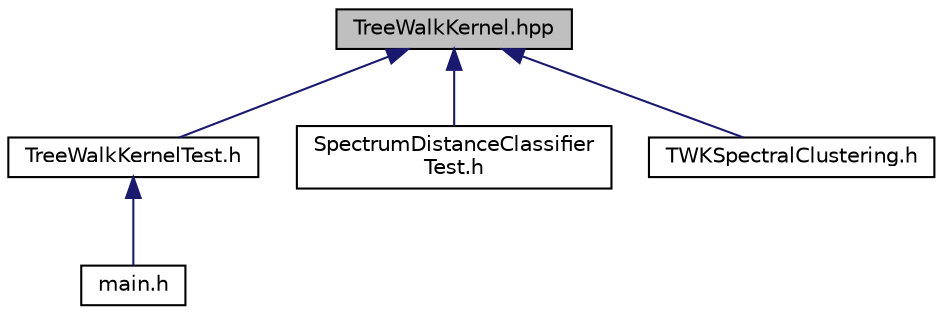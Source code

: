 digraph "TreeWalkKernel.hpp"
{
  edge [fontname="Helvetica",fontsize="10",labelfontname="Helvetica",labelfontsize="10"];
  node [fontname="Helvetica",fontsize="10",shape=record];
  Node1 [label="TreeWalkKernel.hpp",height=0.2,width=0.4,color="black", fillcolor="grey75", style="filled" fontcolor="black"];
  Node1 -> Node2 [dir="back",color="midnightblue",fontsize="10",style="solid",fontname="Helvetica"];
  Node2 [label="TreeWalkKernelTest.h",height=0.2,width=0.4,color="black", fillcolor="white", style="filled",URL="$_tree_walk_kernel_test_8h_source.html"];
  Node2 -> Node3 [dir="back",color="midnightblue",fontsize="10",style="solid",fontname="Helvetica"];
  Node3 [label="main.h",height=0.2,width=0.4,color="black", fillcolor="white", style="filled",URL="$main_8h_source.html"];
  Node1 -> Node4 [dir="back",color="midnightblue",fontsize="10",style="solid",fontname="Helvetica"];
  Node4 [label="SpectrumDistanceClassifier\lTest.h",height=0.2,width=0.4,color="black", fillcolor="white", style="filled",URL="$_spectrum_distance_classifier_test_8h_source.html"];
  Node1 -> Node5 [dir="back",color="midnightblue",fontsize="10",style="solid",fontname="Helvetica"];
  Node5 [label="TWKSpectralClustering.h",height=0.2,width=0.4,color="black", fillcolor="white", style="filled",URL="$_t_w_k_spectral_clustering_8h.html"];
}
